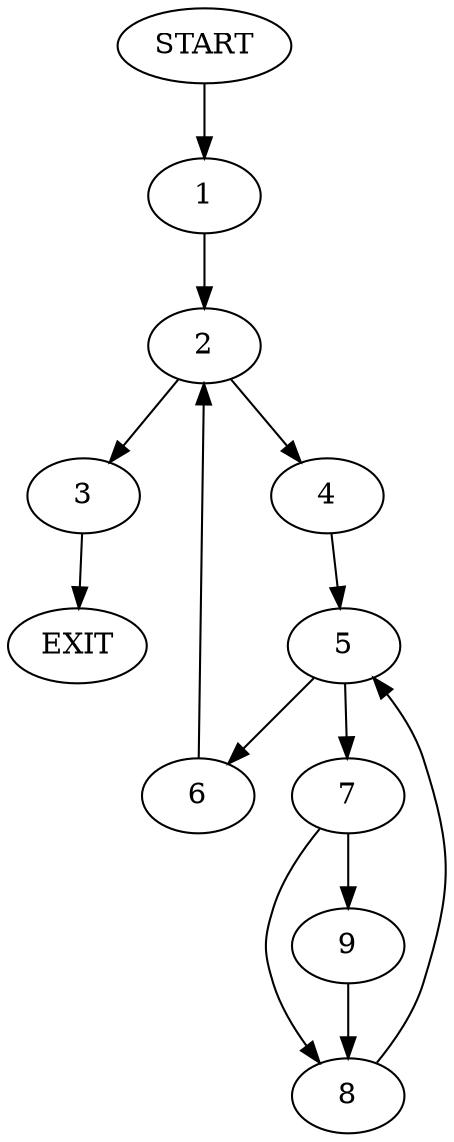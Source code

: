 digraph {
0 [label="START"]
10 [label="EXIT"]
0 -> 1
1 -> 2
2 -> 3
2 -> 4
4 -> 5
3 -> 10
5 -> 6
5 -> 7
6 -> 2
7 -> 8
7 -> 9
8 -> 5
9 -> 8
}
